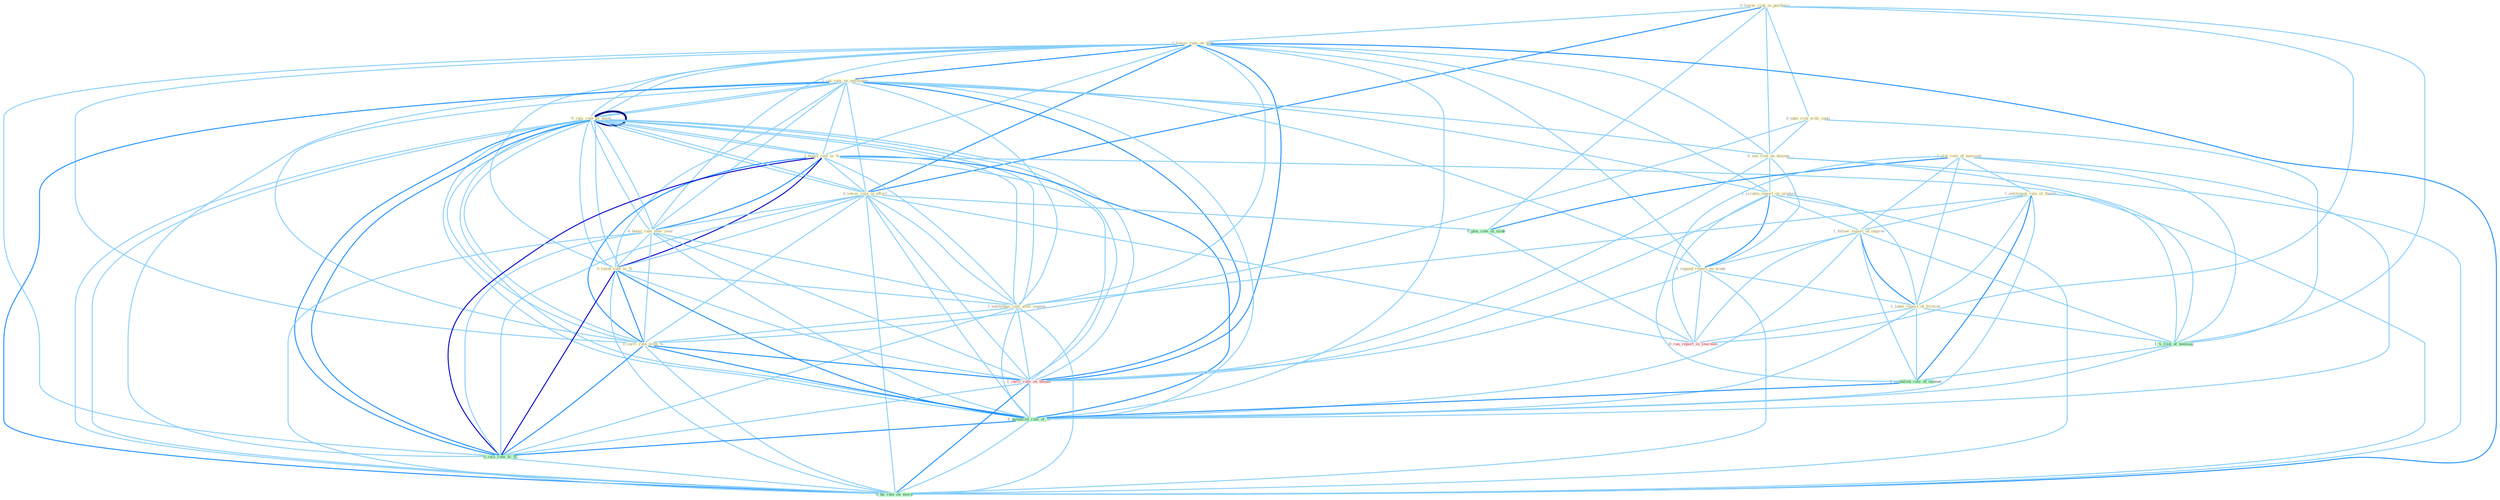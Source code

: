 Graph G{ 
    node
    [shape=polygon,style=filled,width=.5,height=.06,color="#BDFCC9",fixedsize=true,fontsize=4,
    fontcolor="#2f4f4f"];
    {node
    [color="#ffffe0", fontcolor="#8b7d6b"] "0_lower_risk_in_portfolio " "1_lower_rate_on_debt " "1_cut_rate_on_entitynam " "0_rais_rate_by_point " "1_boost_rate_to_% " "0_take_risk_with_capit " "0_lower_rate_in_effort " "0_boost_rate_over_year " "1_plai_role_of_messiah " "0_see_risk_on_dimens " "1_scrutin_report_on_product " "1_entitynam_rule_of_thumb " "1_follow_report_of_improv " "0_rais_rate_by_point " "1_expand_report_on_trade " "1_label_report_of_friction " "0_reset_rate_to_% " "1_entitynam_rate_after_expens " "0_carri_rate_with_% "}
{node [color="#fff0f5", fontcolor="#b22222"] "1_carri_rate_on_balanc " "0_ran_report_in_yearnum "}
edge [color="#B0E2FF"];

	"0_lower_risk_in_portfolio " -- "1_lower_rate_on_debt " [w="1", color="#87cefa" ];
	"0_lower_risk_in_portfolio " -- "0_take_risk_with_capit " [w="1", color="#87cefa" ];
	"0_lower_risk_in_portfolio " -- "0_lower_rate_in_effort " [w="2", color="#1e90ff" , len=0.8];
	"0_lower_risk_in_portfolio " -- "0_see_risk_on_dimens " [w="1", color="#87cefa" ];
	"0_lower_risk_in_portfolio " -- "0_plai_role_in_slide " [w="1", color="#87cefa" ];
	"0_lower_risk_in_portfolio " -- "1_'s_risk_of_messag " [w="1", color="#87cefa" ];
	"0_lower_risk_in_portfolio " -- "0_ran_report_in_yearnum " [w="1", color="#87cefa" ];
	"1_lower_rate_on_debt " -- "1_cut_rate_on_entitynam " [w="2", color="#1e90ff" , len=0.8];
	"1_lower_rate_on_debt " -- "0_rais_rate_by_point " [w="1", color="#87cefa" ];
	"1_lower_rate_on_debt " -- "1_boost_rate_to_% " [w="1", color="#87cefa" ];
	"1_lower_rate_on_debt " -- "0_lower_rate_in_effort " [w="2", color="#1e90ff" , len=0.8];
	"1_lower_rate_on_debt " -- "0_boost_rate_over_year " [w="1", color="#87cefa" ];
	"1_lower_rate_on_debt " -- "0_see_risk_on_dimens " [w="1", color="#87cefa" ];
	"1_lower_rate_on_debt " -- "1_scrutin_report_on_product " [w="1", color="#87cefa" ];
	"1_lower_rate_on_debt " -- "0_rais_rate_by_point " [w="1", color="#87cefa" ];
	"1_lower_rate_on_debt " -- "1_expand_report_on_trade " [w="1", color="#87cefa" ];
	"1_lower_rate_on_debt " -- "0_reset_rate_to_% " [w="1", color="#87cefa" ];
	"1_lower_rate_on_debt " -- "1_entitynam_rate_after_expens " [w="1", color="#87cefa" ];
	"1_lower_rate_on_debt " -- "0_carri_rate_with_% " [w="1", color="#87cefa" ];
	"1_lower_rate_on_debt " -- "1_carri_rate_on_balanc " [w="2", color="#1e90ff" , len=0.8];
	"1_lower_rate_on_debt " -- "1_establish_rate_of_% " [w="1", color="#87cefa" ];
	"1_lower_rate_on_debt " -- "0_rais_rate_to_% " [w="1", color="#87cefa" ];
	"1_lower_rate_on_debt " -- "0_ha_rate_on_morn " [w="2", color="#1e90ff" , len=0.8];
	"1_cut_rate_on_entitynam " -- "0_rais_rate_by_point " [w="1", color="#87cefa" ];
	"1_cut_rate_on_entitynam " -- "1_boost_rate_to_% " [w="1", color="#87cefa" ];
	"1_cut_rate_on_entitynam " -- "0_lower_rate_in_effort " [w="1", color="#87cefa" ];
	"1_cut_rate_on_entitynam " -- "0_boost_rate_over_year " [w="1", color="#87cefa" ];
	"1_cut_rate_on_entitynam " -- "0_see_risk_on_dimens " [w="1", color="#87cefa" ];
	"1_cut_rate_on_entitynam " -- "1_scrutin_report_on_product " [w="1", color="#87cefa" ];
	"1_cut_rate_on_entitynam " -- "0_rais_rate_by_point " [w="1", color="#87cefa" ];
	"1_cut_rate_on_entitynam " -- "1_expand_report_on_trade " [w="1", color="#87cefa" ];
	"1_cut_rate_on_entitynam " -- "0_reset_rate_to_% " [w="1", color="#87cefa" ];
	"1_cut_rate_on_entitynam " -- "1_entitynam_rate_after_expens " [w="1", color="#87cefa" ];
	"1_cut_rate_on_entitynam " -- "0_carri_rate_with_% " [w="1", color="#87cefa" ];
	"1_cut_rate_on_entitynam " -- "1_carri_rate_on_balanc " [w="2", color="#1e90ff" , len=0.8];
	"1_cut_rate_on_entitynam " -- "1_establish_rate_of_% " [w="1", color="#87cefa" ];
	"1_cut_rate_on_entitynam " -- "0_rais_rate_to_% " [w="1", color="#87cefa" ];
	"1_cut_rate_on_entitynam " -- "0_ha_rate_on_morn " [w="2", color="#1e90ff" , len=0.8];
	"0_rais_rate_by_point " -- "1_boost_rate_to_% " [w="1", color="#87cefa" ];
	"0_rais_rate_by_point " -- "0_lower_rate_in_effort " [w="1", color="#87cefa" ];
	"0_rais_rate_by_point " -- "0_boost_rate_over_year " [w="1", color="#87cefa" ];
	"0_rais_rate_by_point " -- "0_rais_rate_by_point " [w="4", style=bold, color="#000080", len=0.4];
	"0_rais_rate_by_point " -- "0_reset_rate_to_% " [w="1", color="#87cefa" ];
	"0_rais_rate_by_point " -- "1_entitynam_rate_after_expens " [w="1", color="#87cefa" ];
	"0_rais_rate_by_point " -- "0_carri_rate_with_% " [w="1", color="#87cefa" ];
	"0_rais_rate_by_point " -- "1_carri_rate_on_balanc " [w="1", color="#87cefa" ];
	"0_rais_rate_by_point " -- "1_establish_rate_of_% " [w="1", color="#87cefa" ];
	"0_rais_rate_by_point " -- "0_rais_rate_to_% " [w="2", color="#1e90ff" , len=0.8];
	"0_rais_rate_by_point " -- "0_ha_rate_on_morn " [w="1", color="#87cefa" ];
	"1_boost_rate_to_% " -- "0_lower_rate_in_effort " [w="1", color="#87cefa" ];
	"1_boost_rate_to_% " -- "0_boost_rate_over_year " [w="2", color="#1e90ff" , len=0.8];
	"1_boost_rate_to_% " -- "0_rais_rate_by_point " [w="1", color="#87cefa" ];
	"1_boost_rate_to_% " -- "0_reset_rate_to_% " [w="3", color="#0000cd" , len=0.6];
	"1_boost_rate_to_% " -- "1_entitynam_rate_after_expens " [w="1", color="#87cefa" ];
	"1_boost_rate_to_% " -- "0_carri_rate_with_% " [w="2", color="#1e90ff" , len=0.8];
	"1_boost_rate_to_% " -- "1_carri_rate_on_balanc " [w="1", color="#87cefa" ];
	"1_boost_rate_to_% " -- "1_establish_rate_of_% " [w="2", color="#1e90ff" , len=0.8];
	"1_boost_rate_to_% " -- "0_rais_rate_to_% " [w="3", color="#0000cd" , len=0.6];
	"1_boost_rate_to_% " -- "0_ha_rate_on_morn " [w="1", color="#87cefa" ];
	"0_take_risk_with_capit " -- "0_see_risk_on_dimens " [w="1", color="#87cefa" ];
	"0_take_risk_with_capit " -- "0_carri_rate_with_% " [w="1", color="#87cefa" ];
	"0_take_risk_with_capit " -- "1_'s_risk_of_messag " [w="1", color="#87cefa" ];
	"0_lower_rate_in_effort " -- "0_boost_rate_over_year " [w="1", color="#87cefa" ];
	"0_lower_rate_in_effort " -- "0_rais_rate_by_point " [w="1", color="#87cefa" ];
	"0_lower_rate_in_effort " -- "0_reset_rate_to_% " [w="1", color="#87cefa" ];
	"0_lower_rate_in_effort " -- "1_entitynam_rate_after_expens " [w="1", color="#87cefa" ];
	"0_lower_rate_in_effort " -- "0_carri_rate_with_% " [w="1", color="#87cefa" ];
	"0_lower_rate_in_effort " -- "0_plai_role_in_slide " [w="1", color="#87cefa" ];
	"0_lower_rate_in_effort " -- "1_carri_rate_on_balanc " [w="1", color="#87cefa" ];
	"0_lower_rate_in_effort " -- "0_ran_report_in_yearnum " [w="1", color="#87cefa" ];
	"0_lower_rate_in_effort " -- "1_establish_rate_of_% " [w="1", color="#87cefa" ];
	"0_lower_rate_in_effort " -- "0_rais_rate_to_% " [w="1", color="#87cefa" ];
	"0_lower_rate_in_effort " -- "0_ha_rate_on_morn " [w="1", color="#87cefa" ];
	"0_boost_rate_over_year " -- "0_rais_rate_by_point " [w="1", color="#87cefa" ];
	"0_boost_rate_over_year " -- "0_reset_rate_to_% " [w="1", color="#87cefa" ];
	"0_boost_rate_over_year " -- "1_entitynam_rate_after_expens " [w="1", color="#87cefa" ];
	"0_boost_rate_over_year " -- "0_carri_rate_with_% " [w="1", color="#87cefa" ];
	"0_boost_rate_over_year " -- "1_carri_rate_on_balanc " [w="1", color="#87cefa" ];
	"0_boost_rate_over_year " -- "1_establish_rate_of_% " [w="1", color="#87cefa" ];
	"0_boost_rate_over_year " -- "0_rais_rate_to_% " [w="1", color="#87cefa" ];
	"0_boost_rate_over_year " -- "0_ha_rate_on_morn " [w="1", color="#87cefa" ];
	"1_plai_role_of_messiah " -- "1_entitynam_rule_of_thumb " [w="1", color="#87cefa" ];
	"1_plai_role_of_messiah " -- "1_follow_report_of_improv " [w="1", color="#87cefa" ];
	"1_plai_role_of_messiah " -- "1_label_report_of_friction " [w="1", color="#87cefa" ];
	"1_plai_role_of_messiah " -- "0_plai_role_in_slide " [w="2", color="#1e90ff" , len=0.8];
	"1_plai_role_of_messiah " -- "1_'s_risk_of_messag " [w="1", color="#87cefa" ];
	"1_plai_role_of_messiah " -- "1_establish_rule_of_immun " [w="1", color="#87cefa" ];
	"1_plai_role_of_messiah " -- "1_establish_rate_of_% " [w="1", color="#87cefa" ];
	"0_see_risk_on_dimens " -- "1_scrutin_report_on_product " [w="1", color="#87cefa" ];
	"0_see_risk_on_dimens " -- "1_expand_report_on_trade " [w="1", color="#87cefa" ];
	"0_see_risk_on_dimens " -- "1_carri_rate_on_balanc " [w="1", color="#87cefa" ];
	"0_see_risk_on_dimens " -- "1_'s_risk_of_messag " [w="1", color="#87cefa" ];
	"0_see_risk_on_dimens " -- "0_ha_rate_on_morn " [w="1", color="#87cefa" ];
	"1_scrutin_report_on_product " -- "1_follow_report_of_improv " [w="1", color="#87cefa" ];
	"1_scrutin_report_on_product " -- "1_expand_report_on_trade " [w="2", color="#1e90ff" , len=0.8];
	"1_scrutin_report_on_product " -- "1_label_report_of_friction " [w="1", color="#87cefa" ];
	"1_scrutin_report_on_product " -- "1_carri_rate_on_balanc " [w="1", color="#87cefa" ];
	"1_scrutin_report_on_product " -- "0_ran_report_in_yearnum " [w="1", color="#87cefa" ];
	"1_scrutin_report_on_product " -- "0_ha_rate_on_morn " [w="1", color="#87cefa" ];
	"1_entitynam_rule_of_thumb " -- "1_follow_report_of_improv " [w="1", color="#87cefa" ];
	"1_entitynam_rule_of_thumb " -- "1_label_report_of_friction " [w="1", color="#87cefa" ];
	"1_entitynam_rule_of_thumb " -- "1_entitynam_rate_after_expens " [w="1", color="#87cefa" ];
	"1_entitynam_rule_of_thumb " -- "1_'s_risk_of_messag " [w="1", color="#87cefa" ];
	"1_entitynam_rule_of_thumb " -- "1_establish_rule_of_immun " [w="2", color="#1e90ff" , len=0.8];
	"1_entitynam_rule_of_thumb " -- "1_establish_rate_of_% " [w="1", color="#87cefa" ];
	"1_follow_report_of_improv " -- "1_expand_report_on_trade " [w="1", color="#87cefa" ];
	"1_follow_report_of_improv " -- "1_label_report_of_friction " [w="2", color="#1e90ff" , len=0.8];
	"1_follow_report_of_improv " -- "1_'s_risk_of_messag " [w="1", color="#87cefa" ];
	"1_follow_report_of_improv " -- "0_ran_report_in_yearnum " [w="1", color="#87cefa" ];
	"1_follow_report_of_improv " -- "1_establish_rule_of_immun " [w="1", color="#87cefa" ];
	"1_follow_report_of_improv " -- "1_establish_rate_of_% " [w="1", color="#87cefa" ];
	"0_rais_rate_by_point " -- "0_reset_rate_to_% " [w="1", color="#87cefa" ];
	"0_rais_rate_by_point " -- "1_entitynam_rate_after_expens " [w="1", color="#87cefa" ];
	"0_rais_rate_by_point " -- "0_carri_rate_with_% " [w="1", color="#87cefa" ];
	"0_rais_rate_by_point " -- "1_carri_rate_on_balanc " [w="1", color="#87cefa" ];
	"0_rais_rate_by_point " -- "1_establish_rate_of_% " [w="1", color="#87cefa" ];
	"0_rais_rate_by_point " -- "0_rais_rate_to_% " [w="2", color="#1e90ff" , len=0.8];
	"0_rais_rate_by_point " -- "0_ha_rate_on_morn " [w="1", color="#87cefa" ];
	"1_expand_report_on_trade " -- "1_label_report_of_friction " [w="1", color="#87cefa" ];
	"1_expand_report_on_trade " -- "1_carri_rate_on_balanc " [w="1", color="#87cefa" ];
	"1_expand_report_on_trade " -- "0_ran_report_in_yearnum " [w="1", color="#87cefa" ];
	"1_expand_report_on_trade " -- "0_ha_rate_on_morn " [w="1", color="#87cefa" ];
	"1_label_report_of_friction " -- "1_'s_risk_of_messag " [w="1", color="#87cefa" ];
	"1_label_report_of_friction " -- "0_ran_report_in_yearnum " [w="1", color="#87cefa" ];
	"1_label_report_of_friction " -- "1_establish_rule_of_immun " [w="1", color="#87cefa" ];
	"1_label_report_of_friction " -- "1_establish_rate_of_% " [w="1", color="#87cefa" ];
	"0_reset_rate_to_% " -- "1_entitynam_rate_after_expens " [w="1", color="#87cefa" ];
	"0_reset_rate_to_% " -- "0_carri_rate_with_% " [w="2", color="#1e90ff" , len=0.8];
	"0_reset_rate_to_% " -- "1_carri_rate_on_balanc " [w="1", color="#87cefa" ];
	"0_reset_rate_to_% " -- "1_establish_rate_of_% " [w="2", color="#1e90ff" , len=0.8];
	"0_reset_rate_to_% " -- "0_rais_rate_to_% " [w="3", color="#0000cd" , len=0.6];
	"0_reset_rate_to_% " -- "0_ha_rate_on_morn " [w="1", color="#87cefa" ];
	"1_entitynam_rate_after_expens " -- "0_carri_rate_with_% " [w="1", color="#87cefa" ];
	"1_entitynam_rate_after_expens " -- "1_carri_rate_on_balanc " [w="1", color="#87cefa" ];
	"1_entitynam_rate_after_expens " -- "1_establish_rate_of_% " [w="1", color="#87cefa" ];
	"1_entitynam_rate_after_expens " -- "0_rais_rate_to_% " [w="1", color="#87cefa" ];
	"1_entitynam_rate_after_expens " -- "0_ha_rate_on_morn " [w="1", color="#87cefa" ];
	"0_carri_rate_with_% " -- "1_carri_rate_on_balanc " [w="2", color="#1e90ff" , len=0.8];
	"0_carri_rate_with_% " -- "1_establish_rate_of_% " [w="2", color="#1e90ff" , len=0.8];
	"0_carri_rate_with_% " -- "0_rais_rate_to_% " [w="2", color="#1e90ff" , len=0.8];
	"0_carri_rate_with_% " -- "0_ha_rate_on_morn " [w="1", color="#87cefa" ];
	"0_plai_role_in_slide " -- "0_ran_report_in_yearnum " [w="1", color="#87cefa" ];
	"1_carri_rate_on_balanc " -- "1_establish_rate_of_% " [w="1", color="#87cefa" ];
	"1_carri_rate_on_balanc " -- "0_rais_rate_to_% " [w="1", color="#87cefa" ];
	"1_carri_rate_on_balanc " -- "0_ha_rate_on_morn " [w="2", color="#1e90ff" , len=0.8];
	"1_'s_risk_of_messag " -- "1_establish_rule_of_immun " [w="1", color="#87cefa" ];
	"1_'s_risk_of_messag " -- "1_establish_rate_of_% " [w="1", color="#87cefa" ];
	"1_establish_rule_of_immun " -- "1_establish_rate_of_% " [w="2", color="#1e90ff" , len=0.8];
	"1_establish_rate_of_% " -- "0_rais_rate_to_% " [w="2", color="#1e90ff" , len=0.8];
	"1_establish_rate_of_% " -- "0_ha_rate_on_morn " [w="1", color="#87cefa" ];
	"0_rais_rate_to_% " -- "0_ha_rate_on_morn " [w="1", color="#87cefa" ];
}